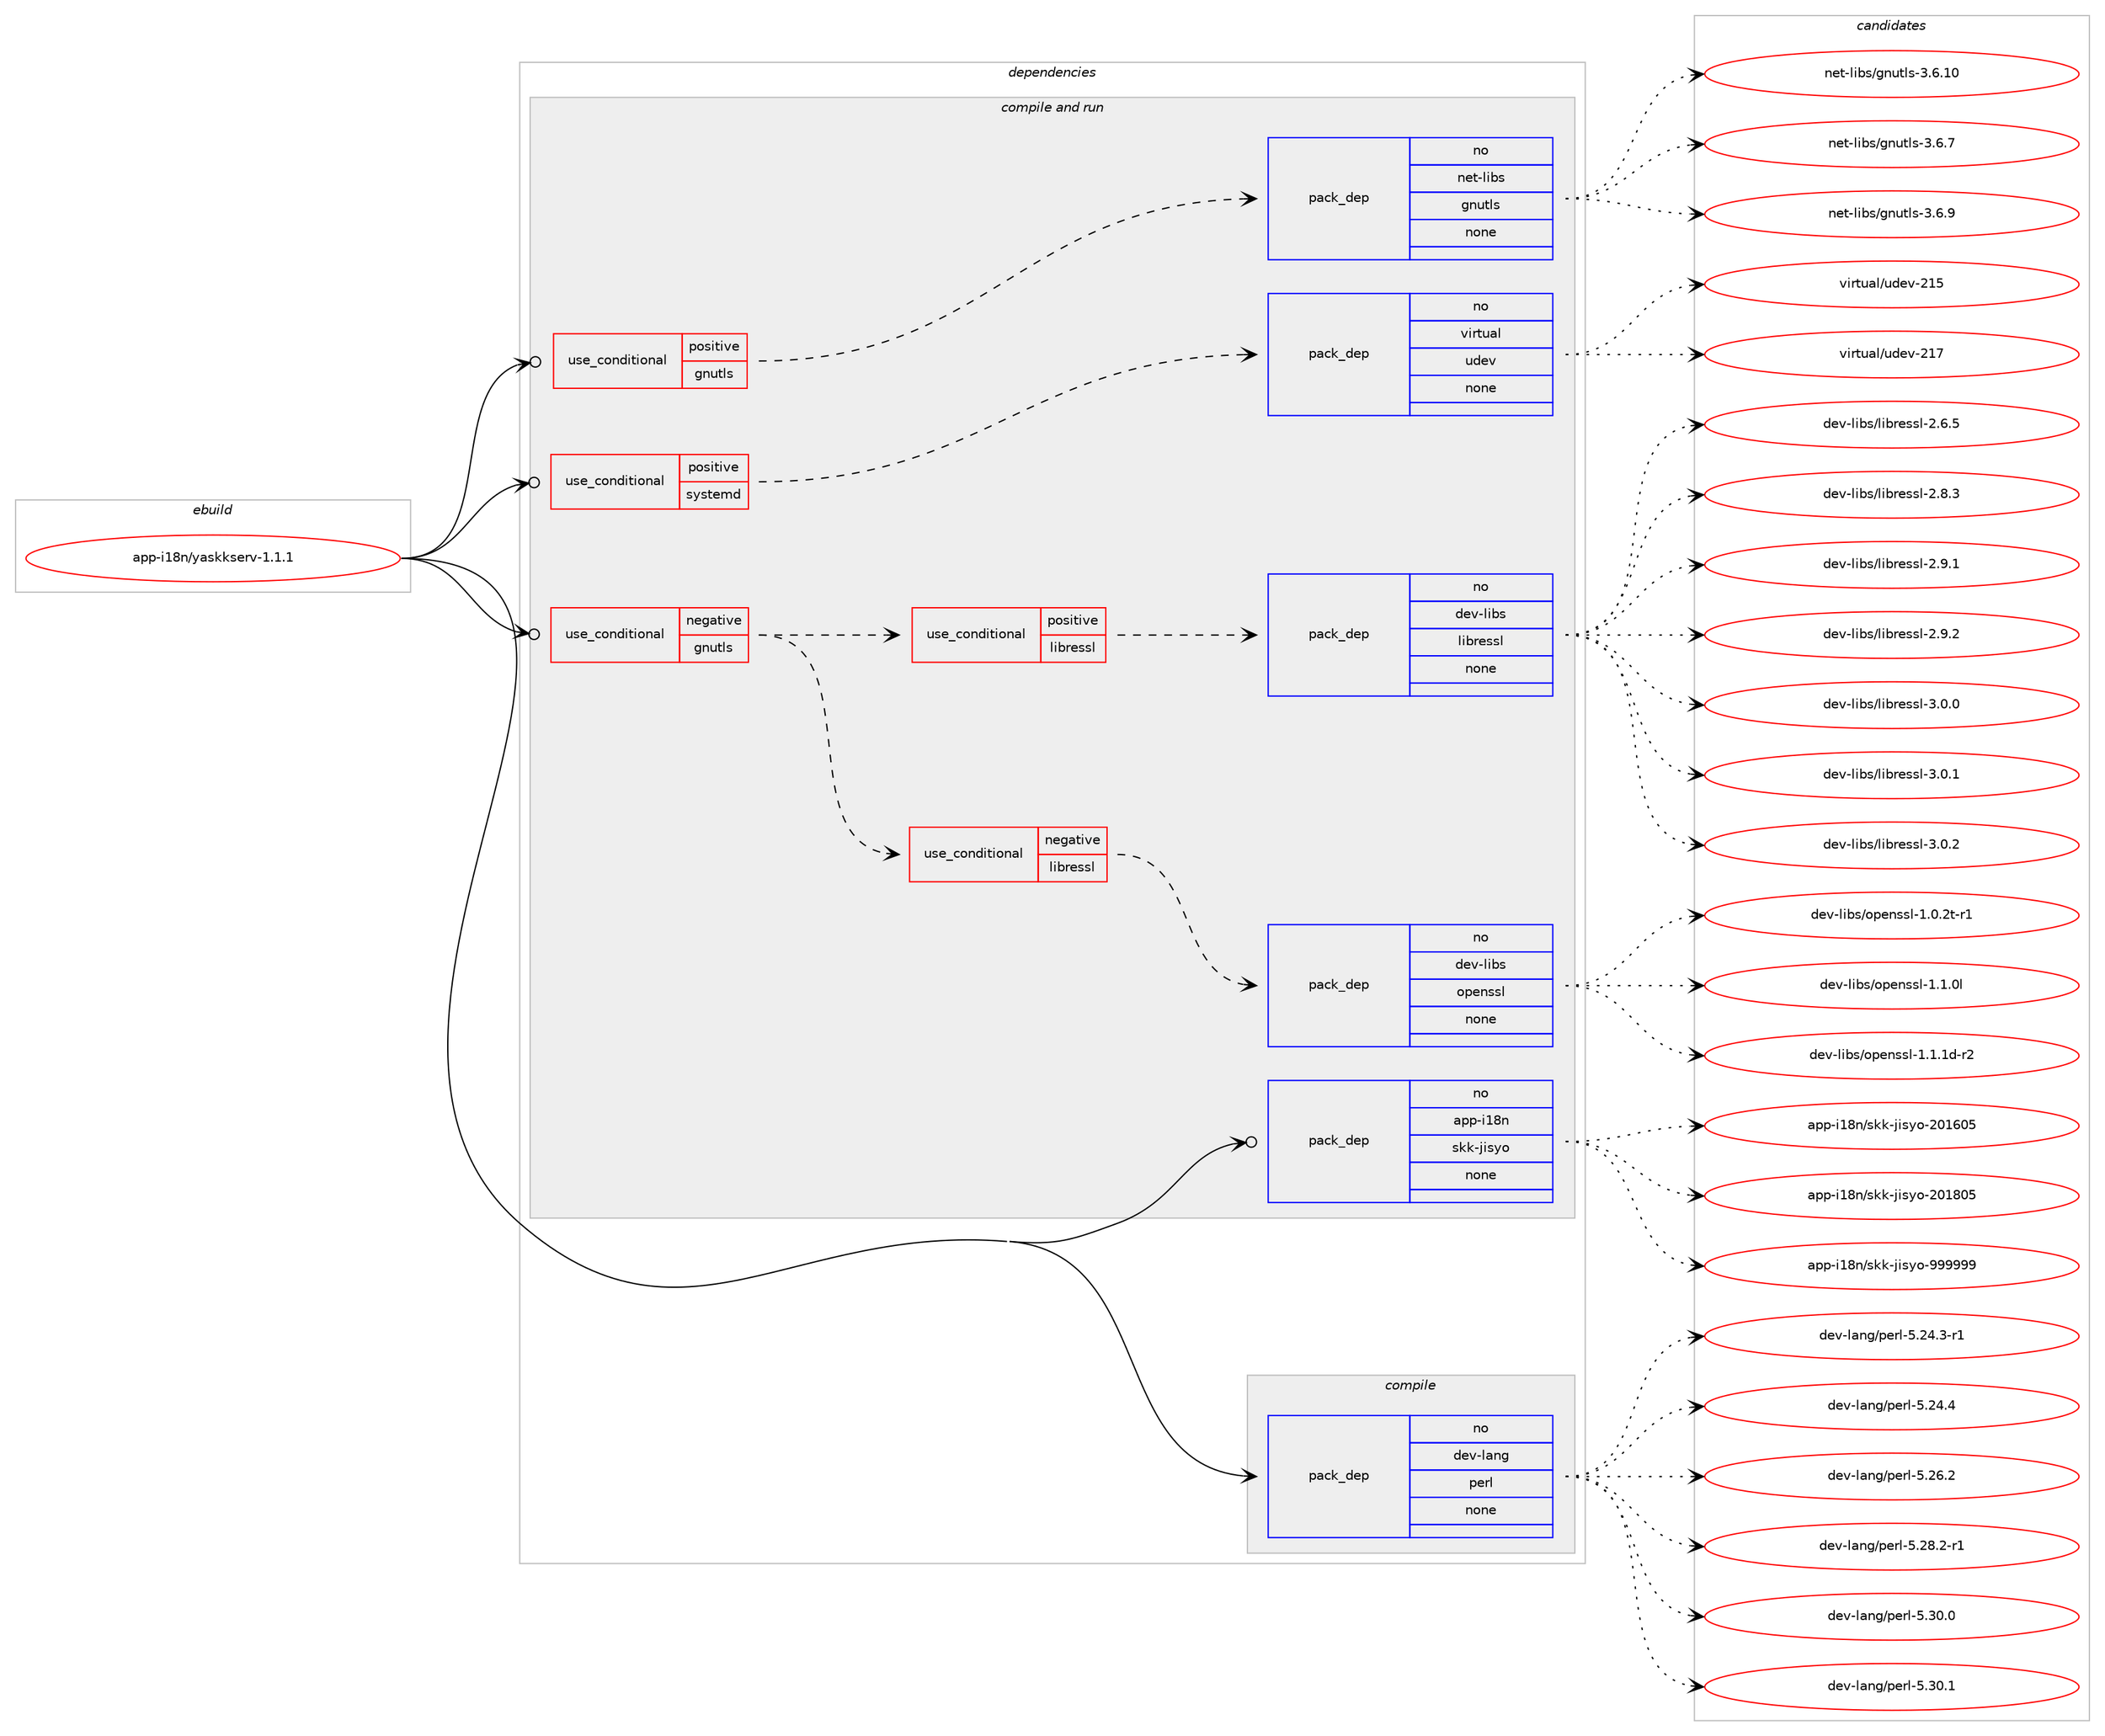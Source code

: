 digraph prolog {

# *************
# Graph options
# *************

newrank=true;
concentrate=true;
compound=true;
graph [rankdir=LR,fontname=Helvetica,fontsize=10,ranksep=1.5];#, ranksep=2.5, nodesep=0.2];
edge  [arrowhead=vee];
node  [fontname=Helvetica,fontsize=10];

# **********
# The ebuild
# **********

subgraph cluster_leftcol {
color=gray;
rank=same;
label=<<i>ebuild</i>>;
id [label="app-i18n/yaskkserv-1.1.1", color=red, width=4, href="../app-i18n/yaskkserv-1.1.1.svg"];
}

# ****************
# The dependencies
# ****************

subgraph cluster_midcol {
color=gray;
label=<<i>dependencies</i>>;
subgraph cluster_compile {
fillcolor="#eeeeee";
style=filled;
label=<<i>compile</i>>;
subgraph pack368614 {
dependency496138 [label=<<TABLE BORDER="0" CELLBORDER="1" CELLSPACING="0" CELLPADDING="4" WIDTH="220"><TR><TD ROWSPAN="6" CELLPADDING="30">pack_dep</TD></TR><TR><TD WIDTH="110">no</TD></TR><TR><TD>dev-lang</TD></TR><TR><TD>perl</TD></TR><TR><TD>none</TD></TR><TR><TD></TD></TR></TABLE>>, shape=none, color=blue];
}
id:e -> dependency496138:w [weight=20,style="solid",arrowhead="vee"];
}
subgraph cluster_compileandrun {
fillcolor="#eeeeee";
style=filled;
label=<<i>compile and run</i>>;
subgraph cond118557 {
dependency496139 [label=<<TABLE BORDER="0" CELLBORDER="1" CELLSPACING="0" CELLPADDING="4"><TR><TD ROWSPAN="3" CELLPADDING="10">use_conditional</TD></TR><TR><TD>negative</TD></TR><TR><TD>gnutls</TD></TR></TABLE>>, shape=none, color=red];
subgraph cond118558 {
dependency496140 [label=<<TABLE BORDER="0" CELLBORDER="1" CELLSPACING="0" CELLPADDING="4"><TR><TD ROWSPAN="3" CELLPADDING="10">use_conditional</TD></TR><TR><TD>negative</TD></TR><TR><TD>libressl</TD></TR></TABLE>>, shape=none, color=red];
subgraph pack368615 {
dependency496141 [label=<<TABLE BORDER="0" CELLBORDER="1" CELLSPACING="0" CELLPADDING="4" WIDTH="220"><TR><TD ROWSPAN="6" CELLPADDING="30">pack_dep</TD></TR><TR><TD WIDTH="110">no</TD></TR><TR><TD>dev-libs</TD></TR><TR><TD>openssl</TD></TR><TR><TD>none</TD></TR><TR><TD></TD></TR></TABLE>>, shape=none, color=blue];
}
dependency496140:e -> dependency496141:w [weight=20,style="dashed",arrowhead="vee"];
}
dependency496139:e -> dependency496140:w [weight=20,style="dashed",arrowhead="vee"];
subgraph cond118559 {
dependency496142 [label=<<TABLE BORDER="0" CELLBORDER="1" CELLSPACING="0" CELLPADDING="4"><TR><TD ROWSPAN="3" CELLPADDING="10">use_conditional</TD></TR><TR><TD>positive</TD></TR><TR><TD>libressl</TD></TR></TABLE>>, shape=none, color=red];
subgraph pack368616 {
dependency496143 [label=<<TABLE BORDER="0" CELLBORDER="1" CELLSPACING="0" CELLPADDING="4" WIDTH="220"><TR><TD ROWSPAN="6" CELLPADDING="30">pack_dep</TD></TR><TR><TD WIDTH="110">no</TD></TR><TR><TD>dev-libs</TD></TR><TR><TD>libressl</TD></TR><TR><TD>none</TD></TR><TR><TD></TD></TR></TABLE>>, shape=none, color=blue];
}
dependency496142:e -> dependency496143:w [weight=20,style="dashed",arrowhead="vee"];
}
dependency496139:e -> dependency496142:w [weight=20,style="dashed",arrowhead="vee"];
}
id:e -> dependency496139:w [weight=20,style="solid",arrowhead="odotvee"];
subgraph cond118560 {
dependency496144 [label=<<TABLE BORDER="0" CELLBORDER="1" CELLSPACING="0" CELLPADDING="4"><TR><TD ROWSPAN="3" CELLPADDING="10">use_conditional</TD></TR><TR><TD>positive</TD></TR><TR><TD>gnutls</TD></TR></TABLE>>, shape=none, color=red];
subgraph pack368617 {
dependency496145 [label=<<TABLE BORDER="0" CELLBORDER="1" CELLSPACING="0" CELLPADDING="4" WIDTH="220"><TR><TD ROWSPAN="6" CELLPADDING="30">pack_dep</TD></TR><TR><TD WIDTH="110">no</TD></TR><TR><TD>net-libs</TD></TR><TR><TD>gnutls</TD></TR><TR><TD>none</TD></TR><TR><TD></TD></TR></TABLE>>, shape=none, color=blue];
}
dependency496144:e -> dependency496145:w [weight=20,style="dashed",arrowhead="vee"];
}
id:e -> dependency496144:w [weight=20,style="solid",arrowhead="odotvee"];
subgraph cond118561 {
dependency496146 [label=<<TABLE BORDER="0" CELLBORDER="1" CELLSPACING="0" CELLPADDING="4"><TR><TD ROWSPAN="3" CELLPADDING="10">use_conditional</TD></TR><TR><TD>positive</TD></TR><TR><TD>systemd</TD></TR></TABLE>>, shape=none, color=red];
subgraph pack368618 {
dependency496147 [label=<<TABLE BORDER="0" CELLBORDER="1" CELLSPACING="0" CELLPADDING="4" WIDTH="220"><TR><TD ROWSPAN="6" CELLPADDING="30">pack_dep</TD></TR><TR><TD WIDTH="110">no</TD></TR><TR><TD>virtual</TD></TR><TR><TD>udev</TD></TR><TR><TD>none</TD></TR><TR><TD></TD></TR></TABLE>>, shape=none, color=blue];
}
dependency496146:e -> dependency496147:w [weight=20,style="dashed",arrowhead="vee"];
}
id:e -> dependency496146:w [weight=20,style="solid",arrowhead="odotvee"];
subgraph pack368619 {
dependency496148 [label=<<TABLE BORDER="0" CELLBORDER="1" CELLSPACING="0" CELLPADDING="4" WIDTH="220"><TR><TD ROWSPAN="6" CELLPADDING="30">pack_dep</TD></TR><TR><TD WIDTH="110">no</TD></TR><TR><TD>app-i18n</TD></TR><TR><TD>skk-jisyo</TD></TR><TR><TD>none</TD></TR><TR><TD></TD></TR></TABLE>>, shape=none, color=blue];
}
id:e -> dependency496148:w [weight=20,style="solid",arrowhead="odotvee"];
}
subgraph cluster_run {
fillcolor="#eeeeee";
style=filled;
label=<<i>run</i>>;
}
}

# **************
# The candidates
# **************

subgraph cluster_choices {
rank=same;
color=gray;
label=<<i>candidates</i>>;

subgraph choice368614 {
color=black;
nodesep=1;
choice100101118451089711010347112101114108455346505246514511449 [label="dev-lang/perl-5.24.3-r1", color=red, width=4,href="../dev-lang/perl-5.24.3-r1.svg"];
choice10010111845108971101034711210111410845534650524652 [label="dev-lang/perl-5.24.4", color=red, width=4,href="../dev-lang/perl-5.24.4.svg"];
choice10010111845108971101034711210111410845534650544650 [label="dev-lang/perl-5.26.2", color=red, width=4,href="../dev-lang/perl-5.26.2.svg"];
choice100101118451089711010347112101114108455346505646504511449 [label="dev-lang/perl-5.28.2-r1", color=red, width=4,href="../dev-lang/perl-5.28.2-r1.svg"];
choice10010111845108971101034711210111410845534651484648 [label="dev-lang/perl-5.30.0", color=red, width=4,href="../dev-lang/perl-5.30.0.svg"];
choice10010111845108971101034711210111410845534651484649 [label="dev-lang/perl-5.30.1", color=red, width=4,href="../dev-lang/perl-5.30.1.svg"];
dependency496138:e -> choice100101118451089711010347112101114108455346505246514511449:w [style=dotted,weight="100"];
dependency496138:e -> choice10010111845108971101034711210111410845534650524652:w [style=dotted,weight="100"];
dependency496138:e -> choice10010111845108971101034711210111410845534650544650:w [style=dotted,weight="100"];
dependency496138:e -> choice100101118451089711010347112101114108455346505646504511449:w [style=dotted,weight="100"];
dependency496138:e -> choice10010111845108971101034711210111410845534651484648:w [style=dotted,weight="100"];
dependency496138:e -> choice10010111845108971101034711210111410845534651484649:w [style=dotted,weight="100"];
}
subgraph choice368615 {
color=black;
nodesep=1;
choice1001011184510810598115471111121011101151151084549464846501164511449 [label="dev-libs/openssl-1.0.2t-r1", color=red, width=4,href="../dev-libs/openssl-1.0.2t-r1.svg"];
choice100101118451081059811547111112101110115115108454946494648108 [label="dev-libs/openssl-1.1.0l", color=red, width=4,href="../dev-libs/openssl-1.1.0l.svg"];
choice1001011184510810598115471111121011101151151084549464946491004511450 [label="dev-libs/openssl-1.1.1d-r2", color=red, width=4,href="../dev-libs/openssl-1.1.1d-r2.svg"];
dependency496141:e -> choice1001011184510810598115471111121011101151151084549464846501164511449:w [style=dotted,weight="100"];
dependency496141:e -> choice100101118451081059811547111112101110115115108454946494648108:w [style=dotted,weight="100"];
dependency496141:e -> choice1001011184510810598115471111121011101151151084549464946491004511450:w [style=dotted,weight="100"];
}
subgraph choice368616 {
color=black;
nodesep=1;
choice10010111845108105981154710810598114101115115108455046544653 [label="dev-libs/libressl-2.6.5", color=red, width=4,href="../dev-libs/libressl-2.6.5.svg"];
choice10010111845108105981154710810598114101115115108455046564651 [label="dev-libs/libressl-2.8.3", color=red, width=4,href="../dev-libs/libressl-2.8.3.svg"];
choice10010111845108105981154710810598114101115115108455046574649 [label="dev-libs/libressl-2.9.1", color=red, width=4,href="../dev-libs/libressl-2.9.1.svg"];
choice10010111845108105981154710810598114101115115108455046574650 [label="dev-libs/libressl-2.9.2", color=red, width=4,href="../dev-libs/libressl-2.9.2.svg"];
choice10010111845108105981154710810598114101115115108455146484648 [label="dev-libs/libressl-3.0.0", color=red, width=4,href="../dev-libs/libressl-3.0.0.svg"];
choice10010111845108105981154710810598114101115115108455146484649 [label="dev-libs/libressl-3.0.1", color=red, width=4,href="../dev-libs/libressl-3.0.1.svg"];
choice10010111845108105981154710810598114101115115108455146484650 [label="dev-libs/libressl-3.0.2", color=red, width=4,href="../dev-libs/libressl-3.0.2.svg"];
dependency496143:e -> choice10010111845108105981154710810598114101115115108455046544653:w [style=dotted,weight="100"];
dependency496143:e -> choice10010111845108105981154710810598114101115115108455046564651:w [style=dotted,weight="100"];
dependency496143:e -> choice10010111845108105981154710810598114101115115108455046574649:w [style=dotted,weight="100"];
dependency496143:e -> choice10010111845108105981154710810598114101115115108455046574650:w [style=dotted,weight="100"];
dependency496143:e -> choice10010111845108105981154710810598114101115115108455146484648:w [style=dotted,weight="100"];
dependency496143:e -> choice10010111845108105981154710810598114101115115108455146484649:w [style=dotted,weight="100"];
dependency496143:e -> choice10010111845108105981154710810598114101115115108455146484650:w [style=dotted,weight="100"];
}
subgraph choice368617 {
color=black;
nodesep=1;
choice11010111645108105981154710311011711610811545514654464948 [label="net-libs/gnutls-3.6.10", color=red, width=4,href="../net-libs/gnutls-3.6.10.svg"];
choice110101116451081059811547103110117116108115455146544655 [label="net-libs/gnutls-3.6.7", color=red, width=4,href="../net-libs/gnutls-3.6.7.svg"];
choice110101116451081059811547103110117116108115455146544657 [label="net-libs/gnutls-3.6.9", color=red, width=4,href="../net-libs/gnutls-3.6.9.svg"];
dependency496145:e -> choice11010111645108105981154710311011711610811545514654464948:w [style=dotted,weight="100"];
dependency496145:e -> choice110101116451081059811547103110117116108115455146544655:w [style=dotted,weight="100"];
dependency496145:e -> choice110101116451081059811547103110117116108115455146544657:w [style=dotted,weight="100"];
}
subgraph choice368618 {
color=black;
nodesep=1;
choice118105114116117971084711710010111845504953 [label="virtual/udev-215", color=red, width=4,href="../virtual/udev-215.svg"];
choice118105114116117971084711710010111845504955 [label="virtual/udev-217", color=red, width=4,href="../virtual/udev-217.svg"];
dependency496147:e -> choice118105114116117971084711710010111845504953:w [style=dotted,weight="100"];
dependency496147:e -> choice118105114116117971084711710010111845504955:w [style=dotted,weight="100"];
}
subgraph choice368619 {
color=black;
nodesep=1;
choice97112112451054956110471151071074510610511512111145504849544853 [label="app-i18n/skk-jisyo-201605", color=red, width=4,href="../app-i18n/skk-jisyo-201605.svg"];
choice97112112451054956110471151071074510610511512111145504849564853 [label="app-i18n/skk-jisyo-201805", color=red, width=4,href="../app-i18n/skk-jisyo-201805.svg"];
choice97112112451054956110471151071074510610511512111145575757575757 [label="app-i18n/skk-jisyo-999999", color=red, width=4,href="../app-i18n/skk-jisyo-999999.svg"];
dependency496148:e -> choice97112112451054956110471151071074510610511512111145504849544853:w [style=dotted,weight="100"];
dependency496148:e -> choice97112112451054956110471151071074510610511512111145504849564853:w [style=dotted,weight="100"];
dependency496148:e -> choice97112112451054956110471151071074510610511512111145575757575757:w [style=dotted,weight="100"];
}
}

}
